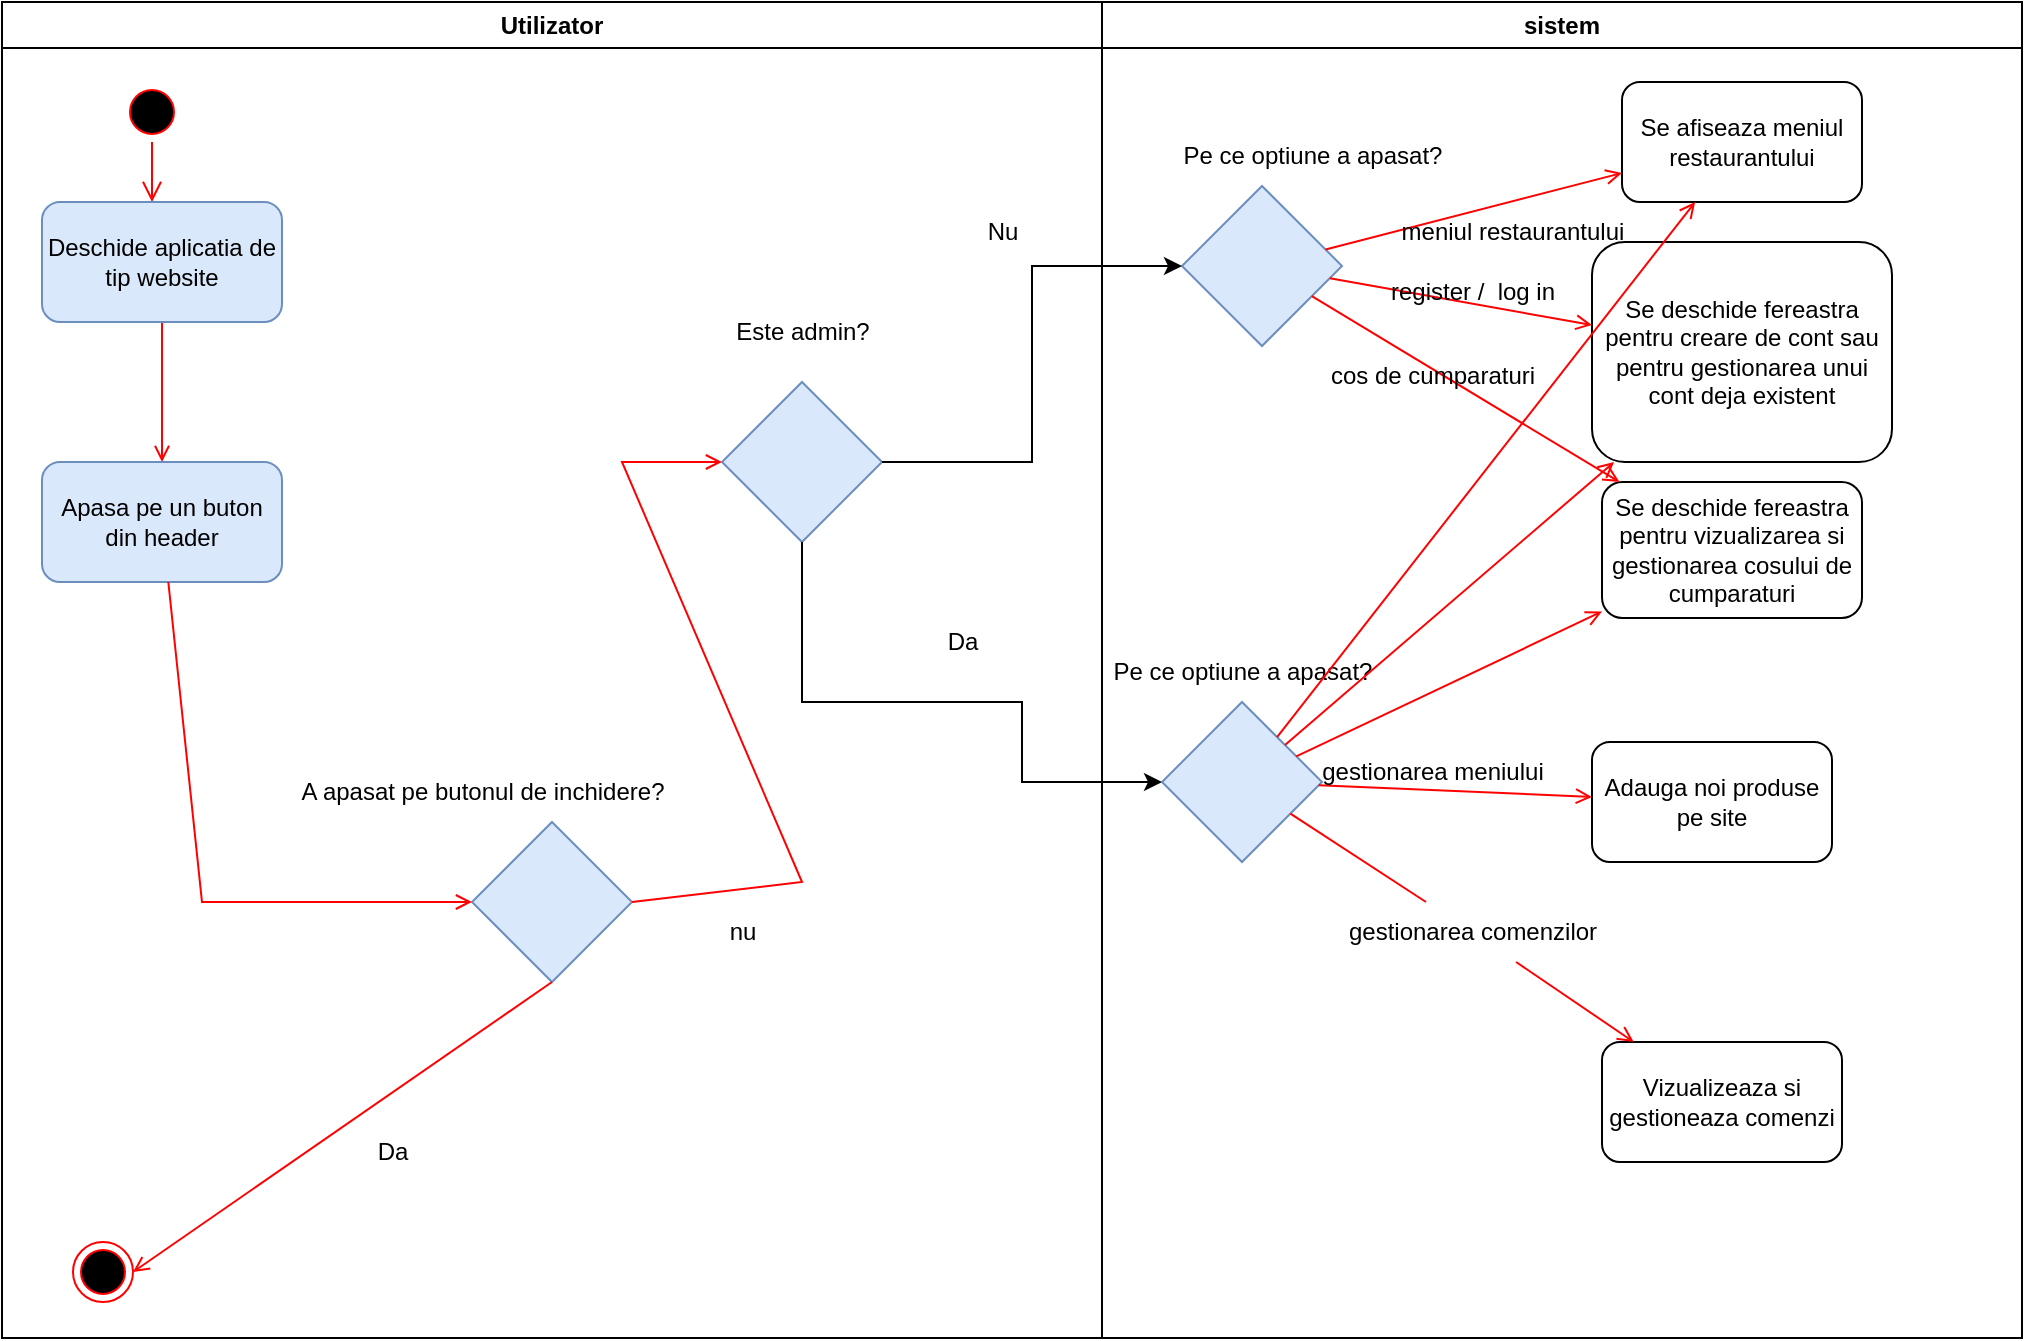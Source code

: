 <mxfile version="21.0.6" type="device"><diagram name="Page-1" id="e7e014a7-5840-1c2e-5031-d8a46d1fe8dd"><mxGraphModel dx="1430" dy="797" grid="1" gridSize="10" guides="1" tooltips="1" connect="1" arrows="1" fold="1" page="1" pageScale="1" pageWidth="1169" pageHeight="826" background="none" math="0" shadow="0"><root><mxCell id="0"/><mxCell id="1" parent="0"/><mxCell id="2" value="Utilizator" style="swimlane;whiteSpace=wrap;startSize=23;" parent="1" vertex="1"><mxGeometry x="40" y="30" width="550" height="668" as="geometry"/></mxCell><mxCell id="5" value="" style="ellipse;shape=startState;fillColor=#000000;strokeColor=#ff0000;" parent="2" vertex="1"><mxGeometry x="60" y="40" width="30" height="30" as="geometry"/></mxCell><mxCell id="6" value="" style="edgeStyle=elbowEdgeStyle;elbow=horizontal;verticalAlign=bottom;endArrow=open;endSize=8;strokeColor=#FF0000;endFill=1;rounded=0" parent="2" source="5" target="CKm0BpMXv-oX27XxRW5P-42" edge="1"><mxGeometry x="100" y="40" as="geometry"><mxPoint x="115.265" y="110" as="targetPoint"/></mxGeometry></mxCell><mxCell id="9" value="" style="endArrow=open;strokeColor=#FF0000;endFill=1;rounded=0" parent="2" source="CKm0BpMXv-oX27XxRW5P-42" target="CKm0BpMXv-oX27XxRW5P-43" edge="1"><mxGeometry relative="1" as="geometry"><mxPoint x="115.0" y="160" as="sourcePoint"/><mxPoint x="115.0" y="220" as="targetPoint"/></mxGeometry></mxCell><mxCell id="CKm0BpMXv-oX27XxRW5P-42" value="Deschide aplicatia de tip website" style="rounded=1;whiteSpace=wrap;html=1;fillColor=#dae8fc;strokeColor=#6c8ebf;" vertex="1" parent="2"><mxGeometry x="20" y="100" width="120" height="60" as="geometry"/></mxCell><mxCell id="CKm0BpMXv-oX27XxRW5P-43" value="Apasa pe un buton din header" style="rounded=1;whiteSpace=wrap;html=1;fillColor=#dae8fc;strokeColor=#6c8ebf;" vertex="1" parent="2"><mxGeometry x="20" y="230" width="120" height="60" as="geometry"/></mxCell><mxCell id="CKm0BpMXv-oX27XxRW5P-44" value="" style="rhombus;whiteSpace=wrap;html=1;fillColor=#dae8fc;strokeColor=#6c8ebf;" vertex="1" parent="2"><mxGeometry x="235" y="410" width="80" height="80" as="geometry"/></mxCell><mxCell id="CKm0BpMXv-oX27XxRW5P-45" value="A apasat pe butonul de inchidere?" style="text;html=1;align=center;verticalAlign=middle;resizable=0;points=[];autosize=1;strokeColor=none;fillColor=none;" vertex="1" parent="2"><mxGeometry x="140" y="380" width="200" height="30" as="geometry"/></mxCell><mxCell id="CKm0BpMXv-oX27XxRW5P-46" value="" style="endArrow=open;strokeColor=#FF0000;endFill=1;rounded=0;exitX=0.5;exitY=1;exitDx=0;exitDy=0;entryX=1;entryY=0.5;entryDx=0;entryDy=0;" edge="1" parent="2" source="CKm0BpMXv-oX27XxRW5P-44" target="CKm0BpMXv-oX27XxRW5P-48"><mxGeometry relative="1" as="geometry"><mxPoint x="175" y="392" as="sourcePoint"/><mxPoint x="166" y="445" as="targetPoint"/></mxGeometry></mxCell><mxCell id="CKm0BpMXv-oX27XxRW5P-47" value="Da" style="text;html=1;align=center;verticalAlign=middle;resizable=0;points=[];autosize=1;strokeColor=none;fillColor=none;" vertex="1" parent="2"><mxGeometry x="175" y="560" width="40" height="30" as="geometry"/></mxCell><mxCell id="CKm0BpMXv-oX27XxRW5P-48" value="" style="ellipse;html=1;shape=endState;fillColor=#000000;strokeColor=#ff0000;" vertex="1" parent="2"><mxGeometry x="35.5" y="620" width="30" height="30" as="geometry"/></mxCell><mxCell id="CKm0BpMXv-oX27XxRW5P-50" value="nu" style="text;html=1;align=center;verticalAlign=middle;resizable=0;points=[];autosize=1;strokeColor=none;fillColor=none;" vertex="1" parent="2"><mxGeometry x="350" y="450" width="40" height="30" as="geometry"/></mxCell><mxCell id="CKm0BpMXv-oX27XxRW5P-61" value="" style="endArrow=open;strokeColor=#FF0000;endFill=1;rounded=0;" edge="1" parent="2" source="CKm0BpMXv-oX27XxRW5P-43" target="CKm0BpMXv-oX27XxRW5P-44"><mxGeometry relative="1" as="geometry"><mxPoint x="120" y="182" as="sourcePoint"/><mxPoint x="111" y="235" as="targetPoint"/><Array as="points"><mxPoint x="100" y="450"/></Array></mxGeometry></mxCell><mxCell id="CKm0BpMXv-oX27XxRW5P-62" value="" style="rhombus;whiteSpace=wrap;html=1;fillColor=#dae8fc;strokeColor=#6c8ebf;" vertex="1" parent="2"><mxGeometry x="360" y="190" width="80" height="80" as="geometry"/></mxCell><mxCell id="CKm0BpMXv-oX27XxRW5P-63" value="Este admin?" style="text;html=1;align=center;verticalAlign=middle;resizable=0;points=[];autosize=1;strokeColor=none;fillColor=none;" vertex="1" parent="2"><mxGeometry x="355" y="150" width="90" height="30" as="geometry"/></mxCell><mxCell id="20" value="" style="endArrow=open;strokeColor=#FF0000;endFill=1;rounded=0;exitX=1;exitY=0.5;exitDx=0;exitDy=0;entryX=0;entryY=0.5;entryDx=0;entryDy=0;" parent="2" source="CKm0BpMXv-oX27XxRW5P-44" target="CKm0BpMXv-oX27XxRW5P-62" edge="1"><mxGeometry relative="1" as="geometry"><mxPoint x="295" y="448" as="sourcePoint"/><mxPoint x="580" y="449" as="targetPoint"/><Array as="points"><mxPoint x="400" y="440"/><mxPoint x="310" y="230"/></Array></mxGeometry></mxCell><mxCell id="CKm0BpMXv-oX27XxRW5P-65" value="Nu" style="text;html=1;align=center;verticalAlign=middle;resizable=0;points=[];autosize=1;strokeColor=none;fillColor=none;" vertex="1" parent="2"><mxGeometry x="480" y="100" width="40" height="30" as="geometry"/></mxCell><mxCell id="3" value="sistem" style="swimlane;whiteSpace=wrap" parent="1" vertex="1"><mxGeometry x="590" y="30" width="460" height="668" as="geometry"/></mxCell><mxCell id="CKm0BpMXv-oX27XxRW5P-51" value="" style="rhombus;whiteSpace=wrap;html=1;fillColor=#dae8fc;strokeColor=#6c8ebf;" vertex="1" parent="3"><mxGeometry x="40" y="92" width="80" height="80" as="geometry"/></mxCell><mxCell id="CKm0BpMXv-oX27XxRW5P-52" value="Pe ce optiune a apasat?" style="text;html=1;align=center;verticalAlign=middle;resizable=0;points=[];autosize=1;strokeColor=none;fillColor=none;" vertex="1" parent="3"><mxGeometry x="30" y="62" width="150" height="30" as="geometry"/></mxCell><mxCell id="CKm0BpMXv-oX27XxRW5P-53" value="Se afiseaza meniul restaurantului" style="rounded=1;whiteSpace=wrap;html=1;" vertex="1" parent="3"><mxGeometry x="260" y="40" width="120" height="60" as="geometry"/></mxCell><mxCell id="CKm0BpMXv-oX27XxRW5P-54" value="Se deschide fereastra pentru creare de cont sau pentru gestionarea unui cont deja existent&lt;br&gt;" style="rounded=1;whiteSpace=wrap;html=1;" vertex="1" parent="3"><mxGeometry x="245" y="120" width="150" height="110" as="geometry"/></mxCell><mxCell id="CKm0BpMXv-oX27XxRW5P-55" value="Se deschide fereastra pentru vizualizarea si gestionarea cosului de cumparaturi" style="rounded=1;whiteSpace=wrap;html=1;" vertex="1" parent="3"><mxGeometry x="250" y="240" width="130" height="68" as="geometry"/></mxCell><mxCell id="CKm0BpMXv-oX27XxRW5P-57" value="" style="endArrow=open;strokeColor=#FF0000;endFill=1;rounded=0" edge="1" parent="3" source="CKm0BpMXv-oX27XxRW5P-51" target="CKm0BpMXv-oX27XxRW5P-53"><mxGeometry relative="1" as="geometry"><mxPoint x="-267.5" y="295" as="sourcePoint"/><mxPoint x="-175.5" y="347" as="targetPoint"/></mxGeometry></mxCell><mxCell id="CKm0BpMXv-oX27XxRW5P-58" value="" style="endArrow=open;strokeColor=#FF0000;endFill=1;rounded=0" edge="1" parent="3" source="CKm0BpMXv-oX27XxRW5P-51" target="CKm0BpMXv-oX27XxRW5P-54"><mxGeometry relative="1" as="geometry"><mxPoint x="-257.5" y="305" as="sourcePoint"/><mxPoint x="-165.5" y="357" as="targetPoint"/></mxGeometry></mxCell><mxCell id="CKm0BpMXv-oX27XxRW5P-59" value="" style="endArrow=open;strokeColor=#FF0000;endFill=1;rounded=0" edge="1" parent="3" source="CKm0BpMXv-oX27XxRW5P-51" target="CKm0BpMXv-oX27XxRW5P-55"><mxGeometry relative="1" as="geometry"><mxPoint x="-247.5" y="315" as="sourcePoint"/><mxPoint x="-155.5" y="367" as="targetPoint"/></mxGeometry></mxCell><mxCell id="CKm0BpMXv-oX27XxRW5P-66" value="" style="rhombus;whiteSpace=wrap;html=1;fillColor=#dae8fc;strokeColor=#6c8ebf;" vertex="1" parent="3"><mxGeometry x="30" y="350" width="80" height="80" as="geometry"/></mxCell><mxCell id="CKm0BpMXv-oX27XxRW5P-71" value="Pe ce optiune a apasat?" style="text;html=1;align=center;verticalAlign=middle;resizable=0;points=[];autosize=1;strokeColor=none;fillColor=none;" vertex="1" parent="3"><mxGeometry x="-5" y="320" width="150" height="30" as="geometry"/></mxCell><mxCell id="CKm0BpMXv-oX27XxRW5P-73" value="Adauga noi produse pe site" style="rounded=1;whiteSpace=wrap;html=1;" vertex="1" parent="3"><mxGeometry x="245" y="370" width="120" height="60" as="geometry"/></mxCell><mxCell id="CKm0BpMXv-oX27XxRW5P-74" value="Vizualizeaza si gestioneaza comenzi" style="rounded=1;whiteSpace=wrap;html=1;" vertex="1" parent="3"><mxGeometry x="250" y="520" width="120" height="60" as="geometry"/></mxCell><mxCell id="CKm0BpMXv-oX27XxRW5P-75" value="" style="endArrow=open;strokeColor=#FF0000;endFill=1;rounded=0" edge="1" parent="3" source="CKm0BpMXv-oX27XxRW5P-66" target="CKm0BpMXv-oX27XxRW5P-73"><mxGeometry relative="1" as="geometry"><mxPoint x="115" y="157" as="sourcePoint"/><mxPoint x="269" y="250" as="targetPoint"/></mxGeometry></mxCell><mxCell id="CKm0BpMXv-oX27XxRW5P-76" value="" style="endArrow=open;strokeColor=#FF0000;endFill=1;rounded=0;startArrow=none;" edge="1" parent="3" source="CKm0BpMXv-oX27XxRW5P-81" target="CKm0BpMXv-oX27XxRW5P-74"><mxGeometry relative="1" as="geometry"><mxPoint x="125" y="167" as="sourcePoint"/><mxPoint x="279" y="260" as="targetPoint"/></mxGeometry></mxCell><mxCell id="CKm0BpMXv-oX27XxRW5P-77" value="meniul restaurantului" style="text;html=1;align=center;verticalAlign=middle;resizable=0;points=[];autosize=1;strokeColor=none;fillColor=none;" vertex="1" parent="3"><mxGeometry x="140" y="100" width="130" height="30" as="geometry"/></mxCell><mxCell id="CKm0BpMXv-oX27XxRW5P-78" value="register /&amp;nbsp; log in" style="text;html=1;align=center;verticalAlign=middle;resizable=0;points=[];autosize=1;strokeColor=none;fillColor=none;" vertex="1" parent="3"><mxGeometry x="130" y="130" width="110" height="30" as="geometry"/></mxCell><mxCell id="CKm0BpMXv-oX27XxRW5P-80" value="gestionarea meniului" style="text;html=1;align=center;verticalAlign=middle;resizable=0;points=[];autosize=1;strokeColor=none;fillColor=none;" vertex="1" parent="3"><mxGeometry x="100" y="370" width="130" height="30" as="geometry"/></mxCell><mxCell id="CKm0BpMXv-oX27XxRW5P-81" value="gestionarea comenzilor" style="text;html=1;align=center;verticalAlign=middle;resizable=0;points=[];autosize=1;strokeColor=none;fillColor=none;" vertex="1" parent="3"><mxGeometry x="110" y="450" width="150" height="30" as="geometry"/></mxCell><mxCell id="CKm0BpMXv-oX27XxRW5P-82" value="" style="endArrow=none;strokeColor=#FF0000;endFill=1;rounded=0" edge="1" parent="3" source="CKm0BpMXv-oX27XxRW5P-66" target="CKm0BpMXv-oX27XxRW5P-81"><mxGeometry relative="1" as="geometry"><mxPoint x="684" y="436" as="sourcePoint"/><mxPoint x="855" y="550" as="targetPoint"/></mxGeometry></mxCell><mxCell id="CKm0BpMXv-oX27XxRW5P-79" value="cos de cumparaturi" style="text;html=1;align=center;verticalAlign=middle;resizable=0;points=[];autosize=1;strokeColor=none;fillColor=none;" vertex="1" parent="3"><mxGeometry x="100" y="172" width="130" height="30" as="geometry"/></mxCell><mxCell id="CKm0BpMXv-oX27XxRW5P-83" value="" style="endArrow=open;strokeColor=#FF0000;endFill=1;rounded=0" edge="1" parent="3" source="CKm0BpMXv-oX27XxRW5P-66" target="CKm0BpMXv-oX27XxRW5P-55"><mxGeometry relative="1" as="geometry"><mxPoint x="76" y="220" as="sourcePoint"/><mxPoint x="230" y="313" as="targetPoint"/></mxGeometry></mxCell><mxCell id="CKm0BpMXv-oX27XxRW5P-84" value="" style="endArrow=open;strokeColor=#FF0000;endFill=1;rounded=0" edge="1" parent="3" source="CKm0BpMXv-oX27XxRW5P-66" target="CKm0BpMXv-oX27XxRW5P-54"><mxGeometry relative="1" as="geometry"><mxPoint x="125" y="167" as="sourcePoint"/><mxPoint x="279" y="260" as="targetPoint"/></mxGeometry></mxCell><mxCell id="CKm0BpMXv-oX27XxRW5P-85" value="" style="endArrow=open;strokeColor=#FF0000;endFill=1;rounded=0" edge="1" parent="3" source="CKm0BpMXv-oX27XxRW5P-66" target="CKm0BpMXv-oX27XxRW5P-53"><mxGeometry relative="1" as="geometry"><mxPoint x="135" y="177" as="sourcePoint"/><mxPoint x="289" y="270" as="targetPoint"/></mxGeometry></mxCell><mxCell id="CKm0BpMXv-oX27XxRW5P-64" style="edgeStyle=orthogonalEdgeStyle;rounded=0;orthogonalLoop=1;jettySize=auto;html=1;entryX=0;entryY=0.5;entryDx=0;entryDy=0;" edge="1" parent="1" source="CKm0BpMXv-oX27XxRW5P-62" target="CKm0BpMXv-oX27XxRW5P-51"><mxGeometry relative="1" as="geometry"/></mxCell><mxCell id="CKm0BpMXv-oX27XxRW5P-69" style="edgeStyle=orthogonalEdgeStyle;rounded=0;orthogonalLoop=1;jettySize=auto;html=1;entryX=0;entryY=0.5;entryDx=0;entryDy=0;" edge="1" parent="1" source="CKm0BpMXv-oX27XxRW5P-62" target="CKm0BpMXv-oX27XxRW5P-66"><mxGeometry relative="1" as="geometry"><Array as="points"><mxPoint x="440" y="380"/><mxPoint x="550" y="380"/><mxPoint x="550" y="420"/></Array></mxGeometry></mxCell><mxCell id="CKm0BpMXv-oX27XxRW5P-70" value="Da" style="text;html=1;align=center;verticalAlign=middle;resizable=0;points=[];autosize=1;strokeColor=none;fillColor=none;" vertex="1" parent="1"><mxGeometry x="500" y="335" width="40" height="30" as="geometry"/></mxCell></root></mxGraphModel></diagram></mxfile>